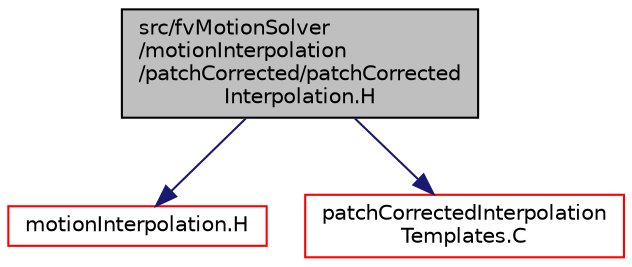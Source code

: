 digraph "src/fvMotionSolver/motionInterpolation/patchCorrected/patchCorrectedInterpolation.H"
{
  bgcolor="transparent";
  edge [fontname="Helvetica",fontsize="10",labelfontname="Helvetica",labelfontsize="10"];
  node [fontname="Helvetica",fontsize="10",shape=record];
  Node1 [label="src/fvMotionSolver\l/motionInterpolation\l/patchCorrected/patchCorrected\lInterpolation.H",height=0.2,width=0.4,color="black", fillcolor="grey75", style="filled" fontcolor="black"];
  Node1 -> Node2 [color="midnightblue",fontsize="10",style="solid",fontname="Helvetica"];
  Node2 [label="motionInterpolation.H",height=0.2,width=0.4,color="red",URL="$motionInterpolation_8H.html"];
  Node1 -> Node3 [color="midnightblue",fontsize="10",style="solid",fontname="Helvetica"];
  Node3 [label="patchCorrectedInterpolation\lTemplates.C",height=0.2,width=0.4,color="red",URL="$patchCorrectedInterpolationTemplates_8C.html"];
}
